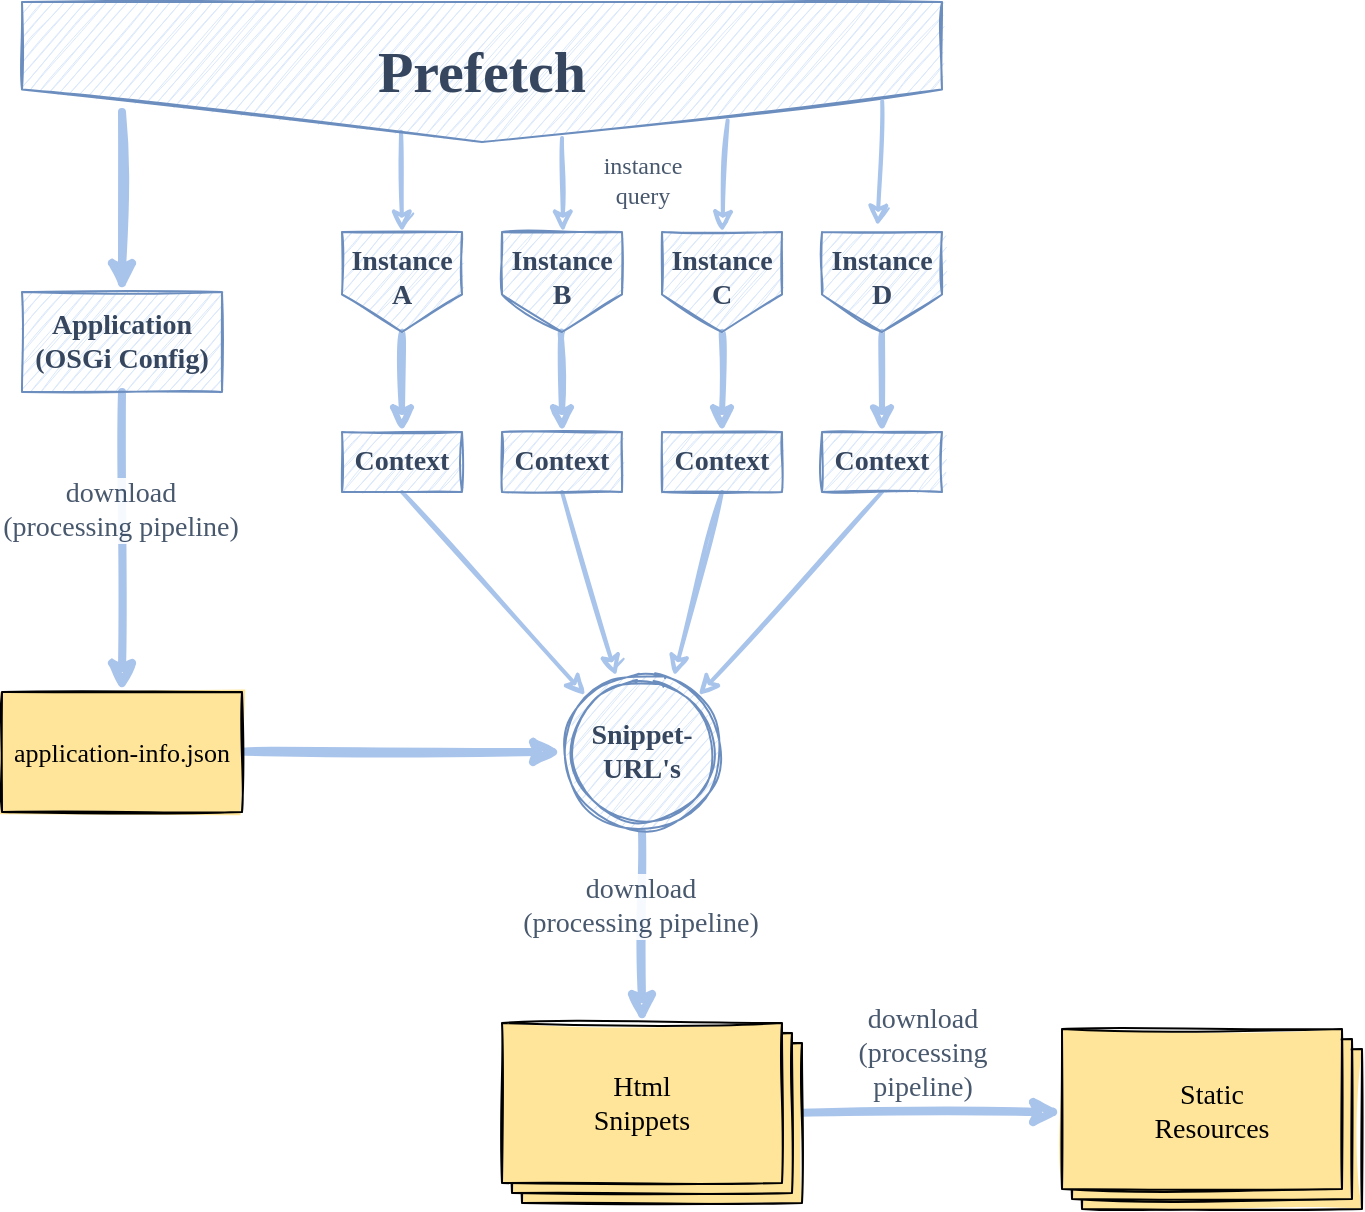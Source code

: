 <mxfile version="13.6.2" type="device"><diagram id="bXROtnfvTJoRGt6V15Ck" name="Page-1"><mxGraphModel dx="2062" dy="1342" grid="1" gridSize="10" guides="1" tooltips="1" connect="1" arrows="1" fold="1" page="1" pageScale="1" pageWidth="1169" pageHeight="827" math="0" shadow="0"><root><mxCell id="0"/><mxCell id="1" parent="0"/><mxCell id="Ku6t0dOsqaCJRLYmn6Pp-55" value="download&lt;br&gt;(processing&lt;br&gt;pipeline)" style="rounded=0;sketch=1;orthogonalLoop=1;jettySize=auto;html=1;strokeColor=#A9C4EB;strokeWidth=4;fontFamily=Indie Flower;fontSize=14;fontColor=#35465E;entryX=0;entryY=0.5;entryDx=0;entryDy=0;textOpacity=90;" edge="1" parent="1" source="Ku6t0dOsqaCJRLYmn6Pp-14" target="Ku6t0dOsqaCJRLYmn6Pp-54"><mxGeometry x="-0.069" y="29" relative="1" as="geometry"><mxPoint x="720" y="600" as="sourcePoint"/><mxPoint x="591" y="712.5" as="targetPoint"/><mxPoint as="offset"/></mxGeometry></mxCell><mxCell id="Ku6t0dOsqaCJRLYmn6Pp-60" style="rounded=0;sketch=1;orthogonalLoop=1;jettySize=auto;html=1;strokeColor=#A9C4EB;strokeWidth=2;fontFamily=Indie Flower;fontSize=14;fontColor=#35465E;exitX=0.767;exitY=0.846;exitDx=0;exitDy=0;exitPerimeter=0;" edge="1" parent="1" source="Ku6t0dOsqaCJRLYmn6Pp-26"><mxGeometry relative="1" as="geometry"><mxPoint x="670" y="160" as="targetPoint"/><mxPoint x="670" y="120" as="sourcePoint"/></mxGeometry></mxCell><mxCell id="Ku6t0dOsqaCJRLYmn6Pp-58" style="rounded=0;sketch=1;orthogonalLoop=1;jettySize=auto;html=1;exitX=0.412;exitY=0.926;exitDx=0;exitDy=0;strokeColor=#A9C4EB;strokeWidth=2;fontFamily=Indie Flower;fontSize=14;fontColor=#35465E;entryX=0.5;entryY=0;entryDx=0;entryDy=0;exitPerimeter=0;" edge="1" parent="1" source="Ku6t0dOsqaCJRLYmn6Pp-26" target="Ku6t0dOsqaCJRLYmn6Pp-19"><mxGeometry relative="1" as="geometry"><mxPoint x="668.284" y="401.716" as="targetPoint"/><mxPoint x="760" y="300" as="sourcePoint"/></mxGeometry></mxCell><mxCell id="Ku6t0dOsqaCJRLYmn6Pp-59" style="rounded=0;sketch=1;orthogonalLoop=1;jettySize=auto;html=1;exitX=0.587;exitY=0.971;exitDx=0;exitDy=0;strokeColor=#A9C4EB;strokeWidth=2;fontFamily=Indie Flower;fontSize=14;fontColor=#35465E;entryX=0.5;entryY=0;entryDx=0;entryDy=0;exitPerimeter=0;" edge="1" parent="1" source="Ku6t0dOsqaCJRLYmn6Pp-26"><mxGeometry relative="1" as="geometry"><mxPoint x="590.48" y="160" as="targetPoint"/><mxPoint x="590" y="109.82" as="sourcePoint"/></mxGeometry></mxCell><mxCell id="Ku6t0dOsqaCJRLYmn6Pp-50" value="download&lt;br&gt;(processing pipeline)" style="rounded=0;sketch=1;orthogonalLoop=1;jettySize=auto;html=1;exitX=0.5;exitY=1;exitDx=0;exitDy=0;strokeColor=#A9C4EB;strokeWidth=4;fontFamily=Indie Flower;fontSize=14;fontColor=#35465E;entryX=0.5;entryY=0;entryDx=0;entryDy=0;labelBackgroundColor=#FFFFFF;textOpacity=90;" edge="1" parent="1" source="Ku6t0dOsqaCJRLYmn6Pp-49" target="Ku6t0dOsqaCJRLYmn6Pp-30"><mxGeometry x="-0.221" y="-1" relative="1" as="geometry"><mxPoint x="440" y="430" as="sourcePoint"/><mxPoint x="650" y="510" as="targetPoint"/><mxPoint as="offset"/></mxGeometry></mxCell><mxCell id="Ku6t0dOsqaCJRLYmn6Pp-47" style="rounded=0;sketch=1;orthogonalLoop=1;jettySize=auto;html=1;exitX=0.5;exitY=1;exitDx=0;exitDy=0;strokeColor=#A9C4EB;strokeWidth=2;fontFamily=Indie Flower;fontSize=14;fontColor=#35465E;entryX=1;entryY=0;entryDx=0;entryDy=0;" edge="1" parent="1" source="Ku6t0dOsqaCJRLYmn6Pp-37" target="Ku6t0dOsqaCJRLYmn6Pp-49"><mxGeometry relative="1" as="geometry"><mxPoint x="770" y="430" as="targetPoint"/></mxGeometry></mxCell><mxCell id="Ku6t0dOsqaCJRLYmn6Pp-46" style="rounded=0;sketch=1;orthogonalLoop=1;jettySize=auto;html=1;exitX=0.5;exitY=1;exitDx=0;exitDy=0;strokeColor=#A9C4EB;strokeWidth=2;fontFamily=Indie Flower;fontSize=14;fontColor=#35465E;entryX=0.7;entryY=0.025;entryDx=0;entryDy=0;entryPerimeter=0;" edge="1" parent="1" source="Ku6t0dOsqaCJRLYmn6Pp-36" target="Ku6t0dOsqaCJRLYmn6Pp-49"><mxGeometry relative="1" as="geometry"><mxPoint x="770" y="440" as="targetPoint"/></mxGeometry></mxCell><mxCell id="Ku6t0dOsqaCJRLYmn6Pp-45" style="rounded=0;sketch=1;orthogonalLoop=1;jettySize=auto;html=1;exitX=0.5;exitY=1;exitDx=0;exitDy=0;strokeColor=#A9C4EB;strokeWidth=2;fontFamily=Indie Flower;fontSize=14;fontColor=#35465E;entryX=0.338;entryY=0.025;entryDx=0;entryDy=0;entryPerimeter=0;" edge="1" parent="1" source="Ku6t0dOsqaCJRLYmn6Pp-34" target="Ku6t0dOsqaCJRLYmn6Pp-49"><mxGeometry relative="1" as="geometry"><mxPoint x="770" y="440" as="targetPoint"/></mxGeometry></mxCell><mxCell id="Ku6t0dOsqaCJRLYmn6Pp-43" style="rounded=0;sketch=1;orthogonalLoop=1;jettySize=auto;html=1;exitX=0.5;exitY=1;exitDx=0;exitDy=0;entryX=0;entryY=0;entryDx=0;entryDy=0;strokeColor=#A9C4EB;strokeWidth=2;fontFamily=Indie Flower;fontSize=14;fontColor=#35465E;" edge="1" parent="1" source="Ku6t0dOsqaCJRLYmn6Pp-35" target="Ku6t0dOsqaCJRLYmn6Pp-49"><mxGeometry relative="1" as="geometry"/></mxCell><mxCell id="Ku6t0dOsqaCJRLYmn6Pp-48" style="edgeStyle=orthogonalEdgeStyle;curved=1;rounded=0;sketch=1;orthogonalLoop=1;jettySize=auto;html=1;exitX=1;exitY=0.5;exitDx=0;exitDy=0;entryX=0;entryY=0.5;entryDx=0;entryDy=0;strokeColor=#A9C4EB;strokeWidth=4;fontFamily=Indie Flower;fontSize=14;fontColor=#35465E;" edge="1" parent="1" source="Ku6t0dOsqaCJRLYmn6Pp-25" target="Ku6t0dOsqaCJRLYmn6Pp-49"><mxGeometry relative="1" as="geometry"/></mxCell><mxCell id="Ku6t0dOsqaCJRLYmn6Pp-52" value="download&lt;br&gt;(processing pipeline)" style="rounded=0;sketch=1;orthogonalLoop=1;jettySize=auto;html=1;exitX=0.5;exitY=1;exitDx=0;exitDy=0;strokeColor=#A9C4EB;strokeWidth=4;fontFamily=Indie Flower;fontSize=14;fontColor=#35465E;entryX=0.5;entryY=0;entryDx=0;entryDy=0;labelBackgroundColor=#ffffff;textOpacity=90;" edge="1" parent="1" source="Ku6t0dOsqaCJRLYmn6Pp-56" target="Ku6t0dOsqaCJRLYmn6Pp-25"><mxGeometry x="-0.221" y="-1" relative="1" as="geometry"><mxPoint x="111" y="285.5" as="sourcePoint"/><mxPoint x="110" y="362.5" as="targetPoint"/><mxPoint as="offset"/></mxGeometry></mxCell><mxCell id="Ku6t0dOsqaCJRLYmn6Pp-57" value="" style="rounded=0;sketch=1;orthogonalLoop=1;jettySize=auto;html=1;strokeColor=#A9C4EB;strokeWidth=4;fontFamily=Indie Flower;fontSize=14;fontColor=#35465E;entryX=0.5;entryY=0;entryDx=0;entryDy=0;" edge="1" parent="1" target="Ku6t0dOsqaCJRLYmn6Pp-56"><mxGeometry x="-0.221" y="-1" relative="1" as="geometry"><mxPoint x="370" y="100" as="sourcePoint"/><mxPoint x="380" y="400" as="targetPoint"/><mxPoint as="offset"/></mxGeometry></mxCell><mxCell id="Ku6t0dOsqaCJRLYmn6Pp-14" value="" style="verticalLabelPosition=bottom;verticalAlign=top;html=1;shape=mxgraph.basic.layered_rect;dx=10;outlineConnect=0;sketch=1;fillStyle=solid;fillColor=#FFE599;" vertex="1" parent="1"><mxGeometry x="560" y="555.5" width="150" height="90" as="geometry"/></mxCell><mxCell id="Ku6t0dOsqaCJRLYmn6Pp-39" value="" style="edgeStyle=orthogonalEdgeStyle;curved=1;rounded=0;sketch=1;orthogonalLoop=1;jettySize=auto;html=1;strokeWidth=3;fontFamily=Indie Flower;fontSize=14;fontColor=#35465E;strokeColor=#A9C4EB;" edge="1" parent="1" source="Ku6t0dOsqaCJRLYmn6Pp-19" target="Ku6t0dOsqaCJRLYmn6Pp-35"><mxGeometry relative="1" as="geometry"/></mxCell><mxCell id="Ku6t0dOsqaCJRLYmn6Pp-19" value="Instance&lt;br style=&quot;font-size: 14px;&quot;&gt;A" style="shape=offPageConnector;whiteSpace=wrap;html=1;fillColor=#dae8fc;strokeColor=#6c8ebf;labelPosition=center;verticalLabelPosition=middle;align=center;verticalAlign=middle;spacingBottom=4;fontFamily=Indie Flower;fontStyle=1;fontSize=14;fontColor=#35465E;sketch=1;" vertex="1" parent="1"><mxGeometry x="480" y="160" width="60" height="50" as="geometry"/></mxCell><mxCell id="Ku6t0dOsqaCJRLYmn6Pp-40" value="" style="edgeStyle=orthogonalEdgeStyle;curved=1;rounded=0;sketch=1;orthogonalLoop=1;jettySize=auto;html=1;strokeWidth=3;fontFamily=Indie Flower;fontSize=14;fontColor=#35465E;strokeColor=#A9C4EB;" edge="1" parent="1" source="Ku6t0dOsqaCJRLYmn6Pp-20" target="Ku6t0dOsqaCJRLYmn6Pp-34"><mxGeometry relative="1" as="geometry"/></mxCell><mxCell id="Ku6t0dOsqaCJRLYmn6Pp-20" value="Instance&lt;br style=&quot;font-size: 14px&quot;&gt;B" style="shape=offPageConnector;whiteSpace=wrap;html=1;fillColor=#dae8fc;strokeColor=#6c8ebf;labelPosition=center;verticalLabelPosition=middle;align=center;verticalAlign=middle;spacingBottom=4;fontFamily=Indie Flower;fontStyle=1;fontSize=14;fontColor=#35465E;sketch=1;" vertex="1" parent="1"><mxGeometry x="560" y="160" width="60" height="50" as="geometry"/></mxCell><mxCell id="Ku6t0dOsqaCJRLYmn6Pp-41" value="" style="edgeStyle=orthogonalEdgeStyle;curved=1;rounded=0;sketch=1;orthogonalLoop=1;jettySize=auto;html=1;strokeWidth=3;fontFamily=Indie Flower;fontSize=14;fontColor=#35465E;strokeColor=#A9C4EB;" edge="1" parent="1" source="Ku6t0dOsqaCJRLYmn6Pp-21" target="Ku6t0dOsqaCJRLYmn6Pp-36"><mxGeometry relative="1" as="geometry"/></mxCell><mxCell id="Ku6t0dOsqaCJRLYmn6Pp-21" value="Instance&lt;br style=&quot;font-size: 14px&quot;&gt;C" style="shape=offPageConnector;whiteSpace=wrap;html=1;fillColor=#dae8fc;strokeColor=#6c8ebf;labelPosition=center;verticalLabelPosition=middle;align=center;verticalAlign=middle;spacingBottom=4;fontFamily=Indie Flower;fontStyle=1;fontSize=14;fontColor=#35465E;sketch=1;" vertex="1" parent="1"><mxGeometry x="640" y="160" width="60" height="50" as="geometry"/></mxCell><mxCell id="Ku6t0dOsqaCJRLYmn6Pp-42" value="" style="edgeStyle=orthogonalEdgeStyle;curved=1;rounded=0;sketch=1;orthogonalLoop=1;jettySize=auto;html=1;strokeWidth=3;fontFamily=Indie Flower;fontSize=14;fontColor=#35465E;strokeColor=#A9C4EB;" edge="1" parent="1" source="Ku6t0dOsqaCJRLYmn6Pp-22" target="Ku6t0dOsqaCJRLYmn6Pp-37"><mxGeometry relative="1" as="geometry"/></mxCell><mxCell id="Ku6t0dOsqaCJRLYmn6Pp-22" value="Instance&lt;br style=&quot;font-size: 14px&quot;&gt;D" style="shape=offPageConnector;whiteSpace=wrap;html=1;fillColor=#dae8fc;strokeColor=#6c8ebf;labelPosition=center;verticalLabelPosition=middle;align=center;verticalAlign=middle;spacingBottom=4;fontFamily=Indie Flower;fontStyle=1;fontSize=14;fontColor=#35465E;sketch=1;" vertex="1" parent="1"><mxGeometry x="720" y="160" width="60" height="50" as="geometry"/></mxCell><mxCell id="Ku6t0dOsqaCJRLYmn6Pp-25" value="application-info.json" style="whiteSpace=wrap;html=1;fontFamily=Lucida Console;fontSize=13;sketch=1;glass=0;fontStyle=0;fillStyle=solid;fillColor=#FFE599;" vertex="1" parent="1"><mxGeometry x="310" y="390" width="120" height="60" as="geometry"/></mxCell><mxCell id="Ku6t0dOsqaCJRLYmn6Pp-26" value="Prefetch" style="shape=offPageConnector;whiteSpace=wrap;html=1;fillColor=#dae8fc;strokeColor=#6c8ebf;labelPosition=center;verticalLabelPosition=middle;align=center;verticalAlign=middle;spacingBottom=0;fontFamily=Indie Flower;fontStyle=1;fontSize=29;fontColor=#35465E;sketch=1;" vertex="1" parent="1"><mxGeometry x="320" y="45" width="460" height="70" as="geometry"/></mxCell><mxCell id="Ku6t0dOsqaCJRLYmn6Pp-30" value="&lt;font color=&quot;#000000&quot; style=&quot;font-size: 14px&quot;&gt;Html&lt;br&gt;Snippets&lt;/font&gt;" style="text;html=1;strokeColor=none;align=center;verticalAlign=middle;whiteSpace=wrap;rounded=0;glass=0;sketch=1;fontFamily=Lucida Console;fontSize=13;fontColor=#35465E;" vertex="1" parent="1"><mxGeometry x="560" y="555.5" width="140" height="80" as="geometry"/></mxCell><mxCell id="Ku6t0dOsqaCJRLYmn6Pp-34" value="Context" style="rounded=0;whiteSpace=wrap;html=1;sketch=1;strokeColor=#6c8ebf;fillColor=#dae8fc;fontFamily=Indie Flower;fontSize=14;fontColor=#35465E;fontStyle=1" vertex="1" parent="1"><mxGeometry x="560" y="260" width="60" height="30" as="geometry"/></mxCell><mxCell id="Ku6t0dOsqaCJRLYmn6Pp-35" value="Context" style="rounded=0;whiteSpace=wrap;html=1;sketch=1;strokeColor=#6c8ebf;fillColor=#dae8fc;fontFamily=Indie Flower;fontSize=14;fontColor=#35465E;fontStyle=1" vertex="1" parent="1"><mxGeometry x="480" y="260" width="60" height="30" as="geometry"/></mxCell><mxCell id="Ku6t0dOsqaCJRLYmn6Pp-36" value="Context" style="rounded=0;whiteSpace=wrap;html=1;sketch=1;strokeColor=#6c8ebf;fillColor=#dae8fc;fontFamily=Indie Flower;fontSize=14;fontColor=#35465E;fontStyle=1" vertex="1" parent="1"><mxGeometry x="640" y="260" width="60" height="30" as="geometry"/></mxCell><mxCell id="Ku6t0dOsqaCJRLYmn6Pp-37" value="Context" style="rounded=0;whiteSpace=wrap;html=1;sketch=1;strokeColor=#6c8ebf;fillColor=#dae8fc;fontFamily=Indie Flower;fontSize=14;fontColor=#35465E;fontStyle=1" vertex="1" parent="1"><mxGeometry x="720" y="260" width="60" height="30" as="geometry"/></mxCell><mxCell id="Ku6t0dOsqaCJRLYmn6Pp-49" value="Snippet-URL's" style="ellipse;shape=doubleEllipse;whiteSpace=wrap;html=1;aspect=fixed;sketch=1;strokeColor=#6c8ebf;fillColor=#dae8fc;fontFamily=Indie Flower;fontSize=14;fontColor=#35465E;fontStyle=1" vertex="1" parent="1"><mxGeometry x="590" y="380" width="80" height="80" as="geometry"/></mxCell><mxCell id="Ku6t0dOsqaCJRLYmn6Pp-53" value="" style="verticalLabelPosition=bottom;verticalAlign=top;html=1;shape=mxgraph.basic.layered_rect;dx=10;outlineConnect=0;sketch=1;fillStyle=solid;fillColor=#FFE599;" vertex="1" parent="1"><mxGeometry x="840" y="558.5" width="150" height="90" as="geometry"/></mxCell><mxCell id="Ku6t0dOsqaCJRLYmn6Pp-54" value="&lt;font color=&quot;#000000&quot; style=&quot;font-size: 14px&quot;&gt;Static&lt;br&gt;Resources&lt;/font&gt;" style="text;html=1;strokeColor=none;align=center;verticalAlign=middle;whiteSpace=wrap;rounded=0;glass=0;sketch=1;fontFamily=Lucida Console;fontSize=13;fontColor=#35465E;" vertex="1" parent="1"><mxGeometry x="840" y="555.5" width="150" height="89" as="geometry"/></mxCell><mxCell id="Ku6t0dOsqaCJRLYmn6Pp-56" value="Application&lt;br&gt;(OSGi Config)" style="rounded=0;whiteSpace=wrap;html=1;sketch=1;strokeColor=#6c8ebf;fillColor=#dae8fc;fontFamily=Indie Flower;fontSize=14;fontColor=#35465E;fontStyle=1" vertex="1" parent="1"><mxGeometry x="320" y="190" width="100" height="50" as="geometry"/></mxCell><mxCell id="Ku6t0dOsqaCJRLYmn6Pp-61" style="rounded=0;sketch=1;orthogonalLoop=1;jettySize=auto;html=1;strokeColor=#A9C4EB;strokeWidth=2;fontFamily=Indie Flower;fontSize=14;fontColor=#35465E;entryX=0.463;entryY=-0.06;entryDx=0;entryDy=0;entryPerimeter=0;exitX=0.935;exitY=0.709;exitDx=0;exitDy=0;exitPerimeter=0;" edge="1" parent="1" source="Ku6t0dOsqaCJRLYmn6Pp-26" target="Ku6t0dOsqaCJRLYmn6Pp-22"><mxGeometry relative="1" as="geometry"><mxPoint x="680" y="170" as="targetPoint"/><mxPoint x="682.82" y="114.22" as="sourcePoint"/></mxGeometry></mxCell><mxCell id="Ku6t0dOsqaCJRLYmn6Pp-62" value="&lt;div style=&quot;font-size: 12px&quot;&gt;&lt;font face=&quot;indie flower&quot; style=&quot;font-size: 12px&quot;&gt;&lt;span style=&quot;font-size: 12px&quot;&gt;instance&lt;/span&gt;&lt;/font&gt;&lt;/div&gt;&lt;div style=&quot;font-size: 12px&quot;&gt;&lt;span style=&quot;font-size: 12px ; font-family: &amp;#34;indie flower&amp;#34; ; line-height: 100%&quot;&gt;query&lt;/span&gt;&lt;/div&gt;" style="text;html=1;fontSize=12;fontFamily=Indie Flower;fontColor=#35465E;align=center;verticalAlign=middle;labelBackgroundColor=none;textOpacity=90;" vertex="1" parent="1"><mxGeometry x="580" y="121" width="100" height="25" as="geometry"/></mxCell></root></mxGraphModel></diagram></mxfile>